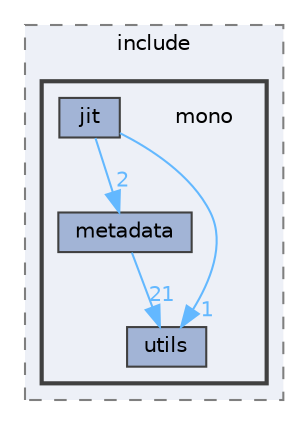 digraph "C:/shortPath/28_11_HGE/HorizonEngine2D/HorizonEngine/vendor/mono/include/mono"
{
 // LATEX_PDF_SIZE
  bgcolor="transparent";
  edge [fontname=Helvetica,fontsize=10,labelfontname=Helvetica,labelfontsize=10];
  node [fontname=Helvetica,fontsize=10,shape=box,height=0.2,width=0.4];
  compound=true
  subgraph clusterdir_1318be9acf6021e48d0d2f82470128b2 {
    graph [ bgcolor="#edf0f7", pencolor="grey50", label="include", fontname=Helvetica,fontsize=10 style="filled,dashed", URL="dir_1318be9acf6021e48d0d2f82470128b2.html",tooltip=""]
  subgraph clusterdir_f9bd5f952d215ac57c8c26caafdaa56e {
    graph [ bgcolor="#edf0f7", pencolor="grey25", label="", fontname=Helvetica,fontsize=10 style="filled,bold", URL="dir_f9bd5f952d215ac57c8c26caafdaa56e.html",tooltip=""]
    dir_f9bd5f952d215ac57c8c26caafdaa56e [shape=plaintext, label="mono"];
  dir_5fa84ffe7735a2950476bc8096f08cb8 [label="jit", fillcolor="#a2b4d6", color="grey25", style="filled", URL="dir_5fa84ffe7735a2950476bc8096f08cb8.html",tooltip=""];
  dir_a575aa2ea9c9cd9b48ffc75ef6537862 [label="metadata", fillcolor="#a2b4d6", color="grey25", style="filled", URL="dir_a575aa2ea9c9cd9b48ffc75ef6537862.html",tooltip=""];
  dir_80cabf94cfda1b5037160b6ddc92e953 [label="utils", fillcolor="#a2b4d6", color="grey25", style="filled", URL="dir_80cabf94cfda1b5037160b6ddc92e953.html",tooltip=""];
  }
  }
  dir_5fa84ffe7735a2950476bc8096f08cb8->dir_80cabf94cfda1b5037160b6ddc92e953 [headlabel="1", labeldistance=1.5 headhref="dir_000020_000040.html" color="steelblue1" fontcolor="steelblue1"];
  dir_5fa84ffe7735a2950476bc8096f08cb8->dir_a575aa2ea9c9cd9b48ffc75ef6537862 [headlabel="2", labeldistance=1.5 headhref="dir_000020_000022.html" color="steelblue1" fontcolor="steelblue1"];
  dir_a575aa2ea9c9cd9b48ffc75ef6537862->dir_80cabf94cfda1b5037160b6ddc92e953 [headlabel="21", labeldistance=1.5 headhref="dir_000022_000040.html" color="steelblue1" fontcolor="steelblue1"];
}
